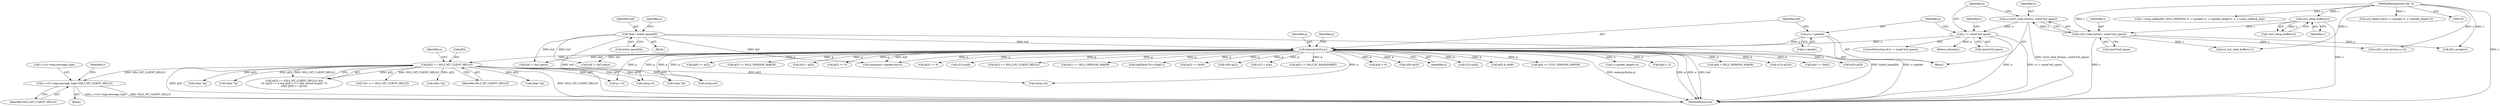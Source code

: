 digraph "0_openssl_b82924741b4bd590da890619be671f4635e46c2b@pointer" {
"1000904" [label="(Call,s->s3->tmp.message_type=SSL3_MT_CLIENT_HELLO)"];
"1000388" [label="(Call,p[5] == SSL3_MT_CLIENT_HELLO)"];
"1000211" [label="(Call,memcpy(buf,p,n))"];
"1000148" [label="(Call,*buf= &(buf_space[0]))"];
"1000206" [label="(Call,p=s->packet)"];
"1000200" [label="(Call,n != sizeof buf_space)"];
"1000193" [label="(Call,n=ssl23_read_bytes(s, sizeof buf_space))"];
"1000195" [label="(Call,ssl23_read_bytes(s, sizeof buf_space))"];
"1000190" [label="(Call,ssl3_setup_buffers(s))"];
"1000144" [label="(MethodParameterIn,SSL *s)"];
"1000438" [label="(Call,p[9] > SSL3_VERSION_MAJOR)"];
"1000144" [label="(MethodParameterIn,SSL *s)"];
"1000578" [label="(Call,(char *)p)"];
"1000912" [label="(Identifier,SSL3_MT_CLIENT_HELLO)"];
"1000195" [label="(Call,ssl23_read_bytes(s, sizeof buf_space))"];
"1000555" [label="(Call,(char *)p)"];
"1000449" [label="(Call,v[1]=p[10])"];
"1000563" [label="(Call,(char *)p)"];
"1000904" [label="(Call,s->s3->tmp.message_type=SSL3_MT_CLIENT_HELLO)"];
"1000200" [label="(Call,n != sizeof buf_space)"];
"1000537" [label="(Call,(char *)p)"];
"1000235" [label="(Call,p[4] == 0x02)"];
"1000613" [label="(Block,)"];
"1001090" [label="(Call,SSL_accept(s))"];
"1000387" [label="(Call,(p[5] == SSL3_MT_CLIENT_HELLO) &&\n\t\t\t ((p[3] == 0 && p[4] < 5 /* silly record length? */)\n\t\t\t\t|| (p[9] >= p[1])))"];
"1000273" [label="(Call,v[0]=p[3])"];
"1000698" [label="(Call,s->msg_callback(0, SSL2_VERSION, 0, s->packet+2, s->packet_length-2, s, s->msg_callback_arg))"];
"1000405" [label="(Call,p[9] >= p[1])"];
"1000267" [label="(Call,p[3] == SSL3_VERSION_MAJOR)"];
"1000622" [label="(Call,v[0] = p[3])"];
"1000395" [label="(Call,p[3] == 0)"];
"1001094" [label="(Call,buf != buf_space)"];
"1000422" [label="(Call,p[3] == 0)"];
"1000150" [label="(Call,&(buf_space[0]))"];
"1000759" [label="(Call,*(d++) = SSL3_MT_CLIENT_HELLO)"];
"1000206" [label="(Call,p=s->packet)"];
"1000164" [label="(Identifier,n)"];
"1000219" [label="(Identifier,p)"];
"1000671" [label="(Call,ssl23_read_bytes(s,n+2))"];
"1000397" [label="(Identifier,p)"];
"1000190" [label="(Call,ssl3_setup_buffers(s))"];
"1000280" [label="(Call,v[1]=p[4])"];
"1000222" [label="(Call,p[2] == SSL2_MT_CLIENT_HELLO)"];
"1000382" [label="(Call,p[1] == SSL3_VERSION_MAJOR)"];
"1000546" [label="(Call,(char *)p)"];
"1000638" [label="(Call,((p[0]&0x7f)<<8)|p[1])"];
"1000230" [label="(Call,p[3] == 0x00)"];
"1000202" [label="(Call,sizeof buf_space)"];
"1000211" [label="(Call,memcpy(buf,p,n))"];
"1000413" [label="(Call,v[0]=p[1])"];
"1000629" [label="(Call,v[1] = p[4])"];
"1000145" [label="(Block,)"];
"1001102" [label="(MethodReturn,int)"];
"1000376" [label="(Call,p[0] == SSL3_RT_HANDSHAKE)"];
"1000149" [label="(Identifier,buf)"];
"1000193" [label="(Call,n=ssl23_read_bytes(s, sizeof buf_space))"];
"1000721" [label="(Call,p+=5)"];
"1001084" [label="(Call,buf != buf_space)"];
"1000905" [label="(Call,s->s3->tmp.message_type)"];
"1000207" [label="(Identifier,p)"];
"1000427" [label="(Call,p[4] < 6)"];
"1000994" [label="(Call,memcpy(s->packet,buf,n))"];
"1000917" [label="(Identifier,s)"];
"1000199" [label="(ControlStructure,if (n != sizeof buf_space))"];
"1000178" [label="(Block,)"];
"1000730" [label="(Call,n2s(p,cl))"];
"1000241" [label="(Call,v[0]=p[3])"];
"1000201" [label="(Identifier,n)"];
"1000196" [label="(Identifier,s)"];
"1000214" [label="(Identifier,n)"];
"1000724" [label="(Call,n2s(p,csl))"];
"1000212" [label="(Identifier,buf)"];
"1000248" [label="(Call,v[1]=p[4])"];
"1000204" [label="(Return,return(n);)"];
"1000961" [label="(Call,ssl_init_wbio_buffer(s,1))"];
"1000189" [label="(Call,!ssl3_setup_buffers(s))"];
"1000217" [label="(Call,p[0] & 0x80)"];
"1000392" [label="(Identifier,SSL3_MT_CLIENT_HELLO)"];
"1000148" [label="(Call,*buf= &(buf_space[0]))"];
"1000191" [label="(Identifier,s)"];
"1000288" [label="(Call,p[4] >= TLS1_VERSION_MINOR)"];
"1000197" [label="(Call,sizeof buf_space)"];
"1000388" [label="(Call,p[5] == SSL3_MT_CLIENT_HELLO)"];
"1000727" [label="(Call,n2s(p,sil))"];
"1000389" [label="(Call,p[5])"];
"1000208" [label="(Call,s->packet)"];
"1000682" [label="(Call,ssl3_finish_mac(s, s->packet+2, s->packet_length-2))"];
"1000213" [label="(Identifier,p)"];
"1000194" [label="(Identifier,n)"];
"1000205" [label="(Identifier,n)"];
"1000975" [label="(Call,s->packet_length=n)"];
"1000400" [label="(Call,p[4] < 5)"];
"1000904" -> "1000613"  [label="AST: "];
"1000904" -> "1000912"  [label="CFG: "];
"1000905" -> "1000904"  [label="AST: "];
"1000912" -> "1000904"  [label="AST: "];
"1000917" -> "1000904"  [label="CFG: "];
"1000904" -> "1001102"  [label="DDG: s->s3->tmp.message_type"];
"1000904" -> "1001102"  [label="DDG: SSL3_MT_CLIENT_HELLO"];
"1000388" -> "1000904"  [label="DDG: SSL3_MT_CLIENT_HELLO"];
"1000388" -> "1000387"  [label="AST: "];
"1000388" -> "1000392"  [label="CFG: "];
"1000389" -> "1000388"  [label="AST: "];
"1000392" -> "1000388"  [label="AST: "];
"1000397" -> "1000388"  [label="CFG: "];
"1000387" -> "1000388"  [label="CFG: "];
"1000388" -> "1001102"  [label="DDG: p[5]"];
"1000388" -> "1001102"  [label="DDG: SSL3_MT_CLIENT_HELLO"];
"1000388" -> "1000387"  [label="DDG: p[5]"];
"1000388" -> "1000387"  [label="DDG: SSL3_MT_CLIENT_HELLO"];
"1000211" -> "1000388"  [label="DDG: p"];
"1000388" -> "1000537"  [label="DDG: p[5]"];
"1000388" -> "1000546"  [label="DDG: p[5]"];
"1000388" -> "1000555"  [label="DDG: p[5]"];
"1000388" -> "1000563"  [label="DDG: p[5]"];
"1000388" -> "1000578"  [label="DDG: p[5]"];
"1000388" -> "1000721"  [label="DDG: p[5]"];
"1000388" -> "1000724"  [label="DDG: p[5]"];
"1000388" -> "1000727"  [label="DDG: p[5]"];
"1000388" -> "1000730"  [label="DDG: p[5]"];
"1000388" -> "1000759"  [label="DDG: SSL3_MT_CLIENT_HELLO"];
"1000211" -> "1000178"  [label="AST: "];
"1000211" -> "1000214"  [label="CFG: "];
"1000212" -> "1000211"  [label="AST: "];
"1000213" -> "1000211"  [label="AST: "];
"1000214" -> "1000211"  [label="AST: "];
"1000219" -> "1000211"  [label="CFG: "];
"1000211" -> "1001102"  [label="DDG: n"];
"1000211" -> "1001102"  [label="DDG: buf"];
"1000211" -> "1001102"  [label="DDG: memcpy(buf,p,n)"];
"1000211" -> "1001102"  [label="DDG: p"];
"1000148" -> "1000211"  [label="DDG: buf"];
"1000206" -> "1000211"  [label="DDG: p"];
"1000200" -> "1000211"  [label="DDG: n"];
"1000211" -> "1000217"  [label="DDG: p"];
"1000211" -> "1000222"  [label="DDG: p"];
"1000211" -> "1000230"  [label="DDG: p"];
"1000211" -> "1000235"  [label="DDG: p"];
"1000211" -> "1000241"  [label="DDG: p"];
"1000211" -> "1000248"  [label="DDG: p"];
"1000211" -> "1000267"  [label="DDG: p"];
"1000211" -> "1000273"  [label="DDG: p"];
"1000211" -> "1000280"  [label="DDG: p"];
"1000211" -> "1000288"  [label="DDG: p"];
"1000211" -> "1000376"  [label="DDG: p"];
"1000211" -> "1000382"  [label="DDG: p"];
"1000211" -> "1000395"  [label="DDG: p"];
"1000211" -> "1000400"  [label="DDG: p"];
"1000211" -> "1000405"  [label="DDG: p"];
"1000211" -> "1000413"  [label="DDG: p"];
"1000211" -> "1000422"  [label="DDG: p"];
"1000211" -> "1000427"  [label="DDG: p"];
"1000211" -> "1000438"  [label="DDG: p"];
"1000211" -> "1000449"  [label="DDG: p"];
"1000211" -> "1000537"  [label="DDG: p"];
"1000211" -> "1000622"  [label="DDG: p"];
"1000211" -> "1000629"  [label="DDG: p"];
"1000211" -> "1000638"  [label="DDG: p"];
"1000211" -> "1000721"  [label="DDG: p"];
"1000211" -> "1000724"  [label="DDG: p"];
"1000211" -> "1000727"  [label="DDG: p"];
"1000211" -> "1000730"  [label="DDG: p"];
"1000211" -> "1000975"  [label="DDG: n"];
"1000211" -> "1000994"  [label="DDG: buf"];
"1000211" -> "1000994"  [label="DDG: n"];
"1000211" -> "1001084"  [label="DDG: buf"];
"1000211" -> "1001094"  [label="DDG: buf"];
"1000148" -> "1000145"  [label="AST: "];
"1000148" -> "1000150"  [label="CFG: "];
"1000149" -> "1000148"  [label="AST: "];
"1000150" -> "1000148"  [label="AST: "];
"1000164" -> "1000148"  [label="CFG: "];
"1000148" -> "1001102"  [label="DDG: buf"];
"1000148" -> "1001102"  [label="DDG: &(buf_space[0])"];
"1000148" -> "1000994"  [label="DDG: buf"];
"1000148" -> "1001084"  [label="DDG: buf"];
"1000148" -> "1001094"  [label="DDG: buf"];
"1000206" -> "1000178"  [label="AST: "];
"1000206" -> "1000208"  [label="CFG: "];
"1000207" -> "1000206"  [label="AST: "];
"1000208" -> "1000206"  [label="AST: "];
"1000212" -> "1000206"  [label="CFG: "];
"1000206" -> "1001102"  [label="DDG: s->packet"];
"1000200" -> "1000199"  [label="AST: "];
"1000200" -> "1000202"  [label="CFG: "];
"1000201" -> "1000200"  [label="AST: "];
"1000202" -> "1000200"  [label="AST: "];
"1000205" -> "1000200"  [label="CFG: "];
"1000207" -> "1000200"  [label="CFG: "];
"1000200" -> "1001102"  [label="DDG: n"];
"1000200" -> "1001102"  [label="DDG: n != sizeof buf_space"];
"1000193" -> "1000200"  [label="DDG: n"];
"1000200" -> "1000204"  [label="DDG: n"];
"1000193" -> "1000178"  [label="AST: "];
"1000193" -> "1000195"  [label="CFG: "];
"1000194" -> "1000193"  [label="AST: "];
"1000195" -> "1000193"  [label="AST: "];
"1000201" -> "1000193"  [label="CFG: "];
"1000193" -> "1001102"  [label="DDG: ssl23_read_bytes(s, sizeof buf_space)"];
"1000195" -> "1000193"  [label="DDG: s"];
"1000195" -> "1000197"  [label="CFG: "];
"1000196" -> "1000195"  [label="AST: "];
"1000197" -> "1000195"  [label="AST: "];
"1000195" -> "1001102"  [label="DDG: s"];
"1000190" -> "1000195"  [label="DDG: s"];
"1000144" -> "1000195"  [label="DDG: s"];
"1000195" -> "1000671"  [label="DDG: s"];
"1000195" -> "1000961"  [label="DDG: s"];
"1000195" -> "1001090"  [label="DDG: s"];
"1000190" -> "1000189"  [label="AST: "];
"1000190" -> "1000191"  [label="CFG: "];
"1000191" -> "1000190"  [label="AST: "];
"1000189" -> "1000190"  [label="CFG: "];
"1000190" -> "1001102"  [label="DDG: s"];
"1000190" -> "1000189"  [label="DDG: s"];
"1000144" -> "1000190"  [label="DDG: s"];
"1000144" -> "1000143"  [label="AST: "];
"1000144" -> "1001102"  [label="DDG: s"];
"1000144" -> "1000671"  [label="DDG: s"];
"1000144" -> "1000682"  [label="DDG: s"];
"1000144" -> "1000698"  [label="DDG: s"];
"1000144" -> "1000961"  [label="DDG: s"];
"1000144" -> "1001090"  [label="DDG: s"];
}
